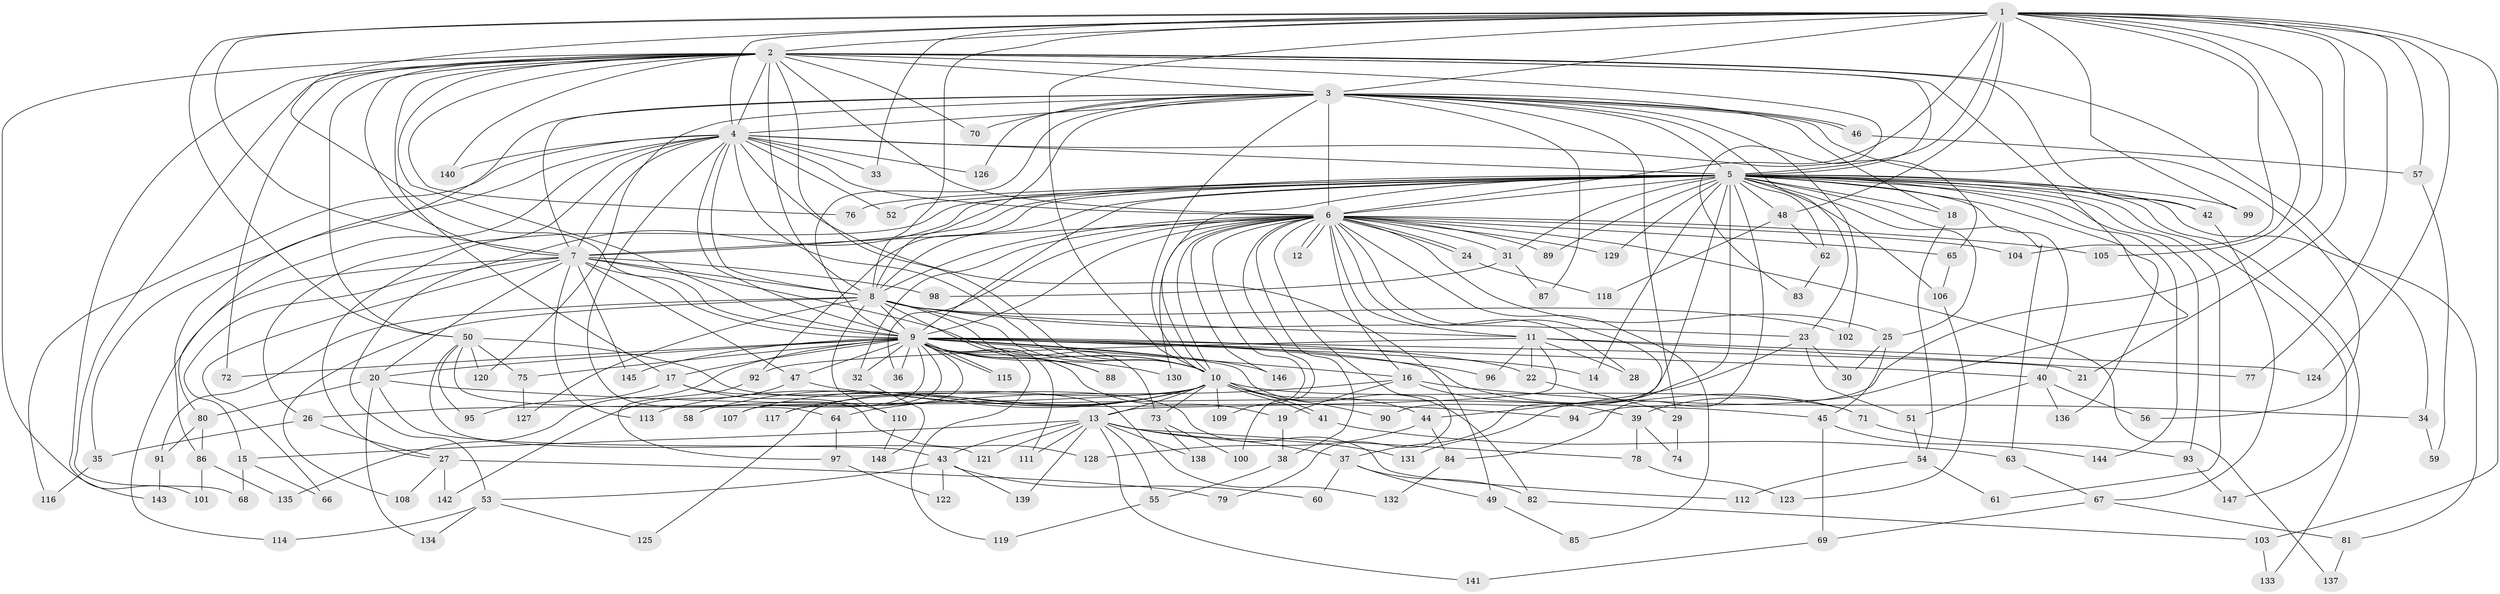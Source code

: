 // coarse degree distribution, {19: 0.019417475728155338, 30: 0.009708737864077669, 17: 0.019417475728155338, 32: 0.009708737864077669, 28: 0.009708737864077669, 15: 0.009708737864077669, 33: 0.009708737864077669, 9: 0.009708737864077669, 2: 0.4368932038834951, 12: 0.009708737864077669, 3: 0.22330097087378642, 6: 0.02912621359223301, 5: 0.05825242718446602, 4: 0.13592233009708737, 10: 0.009708737864077669}
// Generated by graph-tools (version 1.1) at 2025/17/03/04/25 18:17:32]
// undirected, 148 vertices, 321 edges
graph export_dot {
graph [start="1"]
  node [color=gray90,style=filled];
  1;
  2;
  3;
  4;
  5;
  6;
  7;
  8;
  9;
  10;
  11;
  12;
  13;
  14;
  15;
  16;
  17;
  18;
  19;
  20;
  21;
  22;
  23;
  24;
  25;
  26;
  27;
  28;
  29;
  30;
  31;
  32;
  33;
  34;
  35;
  36;
  37;
  38;
  39;
  40;
  41;
  42;
  43;
  44;
  45;
  46;
  47;
  48;
  49;
  50;
  51;
  52;
  53;
  54;
  55;
  56;
  57;
  58;
  59;
  60;
  61;
  62;
  63;
  64;
  65;
  66;
  67;
  68;
  69;
  70;
  71;
  72;
  73;
  74;
  75;
  76;
  77;
  78;
  79;
  80;
  81;
  82;
  83;
  84;
  85;
  86;
  87;
  88;
  89;
  90;
  91;
  92;
  93;
  94;
  95;
  96;
  97;
  98;
  99;
  100;
  101;
  102;
  103;
  104;
  105;
  106;
  107;
  108;
  109;
  110;
  111;
  112;
  113;
  114;
  115;
  116;
  117;
  118;
  119;
  120;
  121;
  122;
  123;
  124;
  125;
  126;
  127;
  128;
  129;
  130;
  131;
  132;
  133;
  134;
  135;
  136;
  137;
  138;
  139;
  140;
  141;
  142;
  143;
  144;
  145;
  146;
  147;
  148;
  1 -- 2;
  1 -- 3;
  1 -- 4;
  1 -- 5;
  1 -- 6;
  1 -- 7;
  1 -- 8;
  1 -- 9;
  1 -- 10;
  1 -- 21;
  1 -- 33;
  1 -- 48;
  1 -- 50;
  1 -- 57;
  1 -- 77;
  1 -- 94;
  1 -- 99;
  1 -- 103;
  1 -- 104;
  1 -- 105;
  1 -- 124;
  2 -- 3;
  2 -- 4;
  2 -- 5;
  2 -- 6;
  2 -- 7;
  2 -- 8;
  2 -- 9;
  2 -- 10;
  2 -- 17;
  2 -- 34;
  2 -- 39;
  2 -- 42;
  2 -- 50;
  2 -- 68;
  2 -- 70;
  2 -- 72;
  2 -- 76;
  2 -- 83;
  2 -- 101;
  2 -- 140;
  2 -- 143;
  3 -- 4;
  3 -- 5;
  3 -- 6;
  3 -- 7;
  3 -- 8;
  3 -- 9;
  3 -- 10;
  3 -- 18;
  3 -- 23;
  3 -- 29;
  3 -- 46;
  3 -- 46;
  3 -- 56;
  3 -- 70;
  3 -- 86;
  3 -- 87;
  3 -- 102;
  3 -- 120;
  3 -- 126;
  4 -- 5;
  4 -- 6;
  4 -- 7;
  4 -- 8;
  4 -- 9;
  4 -- 10;
  4 -- 26;
  4 -- 33;
  4 -- 35;
  4 -- 49;
  4 -- 52;
  4 -- 65;
  4 -- 80;
  4 -- 116;
  4 -- 126;
  4 -- 128;
  4 -- 140;
  5 -- 6;
  5 -- 7;
  5 -- 8;
  5 -- 9;
  5 -- 10;
  5 -- 14;
  5 -- 18;
  5 -- 25;
  5 -- 27;
  5 -- 31;
  5 -- 40;
  5 -- 42;
  5 -- 48;
  5 -- 52;
  5 -- 53;
  5 -- 61;
  5 -- 62;
  5 -- 63;
  5 -- 76;
  5 -- 81;
  5 -- 84;
  5 -- 89;
  5 -- 90;
  5 -- 92;
  5 -- 93;
  5 -- 99;
  5 -- 106;
  5 -- 129;
  5 -- 131;
  5 -- 133;
  5 -- 136;
  5 -- 144;
  5 -- 147;
  6 -- 7;
  6 -- 8;
  6 -- 9;
  6 -- 10;
  6 -- 11;
  6 -- 12;
  6 -- 12;
  6 -- 16;
  6 -- 24;
  6 -- 24;
  6 -- 25;
  6 -- 28;
  6 -- 31;
  6 -- 32;
  6 -- 36;
  6 -- 37;
  6 -- 38;
  6 -- 65;
  6 -- 79;
  6 -- 85;
  6 -- 89;
  6 -- 100;
  6 -- 104;
  6 -- 105;
  6 -- 109;
  6 -- 129;
  6 -- 130;
  6 -- 137;
  6 -- 146;
  7 -- 8;
  7 -- 9;
  7 -- 10;
  7 -- 15;
  7 -- 20;
  7 -- 47;
  7 -- 66;
  7 -- 98;
  7 -- 113;
  7 -- 114;
  7 -- 145;
  8 -- 9;
  8 -- 10;
  8 -- 11;
  8 -- 23;
  8 -- 73;
  8 -- 88;
  8 -- 91;
  8 -- 102;
  8 -- 108;
  8 -- 110;
  8 -- 127;
  9 -- 10;
  9 -- 14;
  9 -- 16;
  9 -- 17;
  9 -- 19;
  9 -- 20;
  9 -- 21;
  9 -- 22;
  9 -- 32;
  9 -- 36;
  9 -- 40;
  9 -- 47;
  9 -- 58;
  9 -- 71;
  9 -- 72;
  9 -- 75;
  9 -- 82;
  9 -- 88;
  9 -- 96;
  9 -- 107;
  9 -- 111;
  9 -- 115;
  9 -- 115;
  9 -- 117;
  9 -- 119;
  9 -- 130;
  9 -- 135;
  9 -- 145;
  9 -- 146;
  10 -- 13;
  10 -- 26;
  10 -- 41;
  10 -- 41;
  10 -- 44;
  10 -- 58;
  10 -- 71;
  10 -- 73;
  10 -- 90;
  10 -- 107;
  10 -- 109;
  10 -- 113;
  10 -- 117;
  10 -- 125;
  11 -- 13;
  11 -- 22;
  11 -- 28;
  11 -- 77;
  11 -- 92;
  11 -- 96;
  11 -- 124;
  13 -- 15;
  13 -- 37;
  13 -- 43;
  13 -- 55;
  13 -- 78;
  13 -- 111;
  13 -- 121;
  13 -- 131;
  13 -- 138;
  13 -- 139;
  13 -- 141;
  15 -- 66;
  15 -- 68;
  16 -- 19;
  16 -- 34;
  16 -- 39;
  16 -- 64;
  17 -- 95;
  17 -- 110;
  17 -- 132;
  18 -- 54;
  19 -- 38;
  20 -- 43;
  20 -- 45;
  20 -- 80;
  20 -- 134;
  22 -- 29;
  23 -- 30;
  23 -- 44;
  23 -- 51;
  24 -- 118;
  25 -- 30;
  25 -- 45;
  26 -- 27;
  26 -- 35;
  27 -- 79;
  27 -- 108;
  27 -- 142;
  29 -- 74;
  31 -- 87;
  31 -- 98;
  32 -- 148;
  34 -- 59;
  35 -- 116;
  37 -- 49;
  37 -- 60;
  37 -- 82;
  38 -- 55;
  39 -- 74;
  39 -- 78;
  40 -- 51;
  40 -- 56;
  40 -- 136;
  41 -- 63;
  42 -- 67;
  43 -- 53;
  43 -- 60;
  43 -- 122;
  43 -- 139;
  44 -- 84;
  44 -- 128;
  45 -- 69;
  45 -- 144;
  46 -- 57;
  47 -- 94;
  47 -- 142;
  48 -- 62;
  48 -- 118;
  49 -- 85;
  50 -- 64;
  50 -- 75;
  50 -- 95;
  50 -- 112;
  50 -- 120;
  50 -- 121;
  51 -- 54;
  53 -- 114;
  53 -- 125;
  53 -- 134;
  54 -- 61;
  54 -- 112;
  55 -- 119;
  57 -- 59;
  62 -- 83;
  63 -- 67;
  64 -- 97;
  65 -- 106;
  67 -- 69;
  67 -- 81;
  69 -- 141;
  71 -- 93;
  73 -- 100;
  73 -- 138;
  75 -- 127;
  78 -- 123;
  80 -- 86;
  80 -- 91;
  81 -- 137;
  82 -- 103;
  84 -- 132;
  86 -- 101;
  86 -- 135;
  91 -- 143;
  92 -- 97;
  93 -- 147;
  97 -- 122;
  103 -- 133;
  106 -- 123;
  110 -- 148;
}
